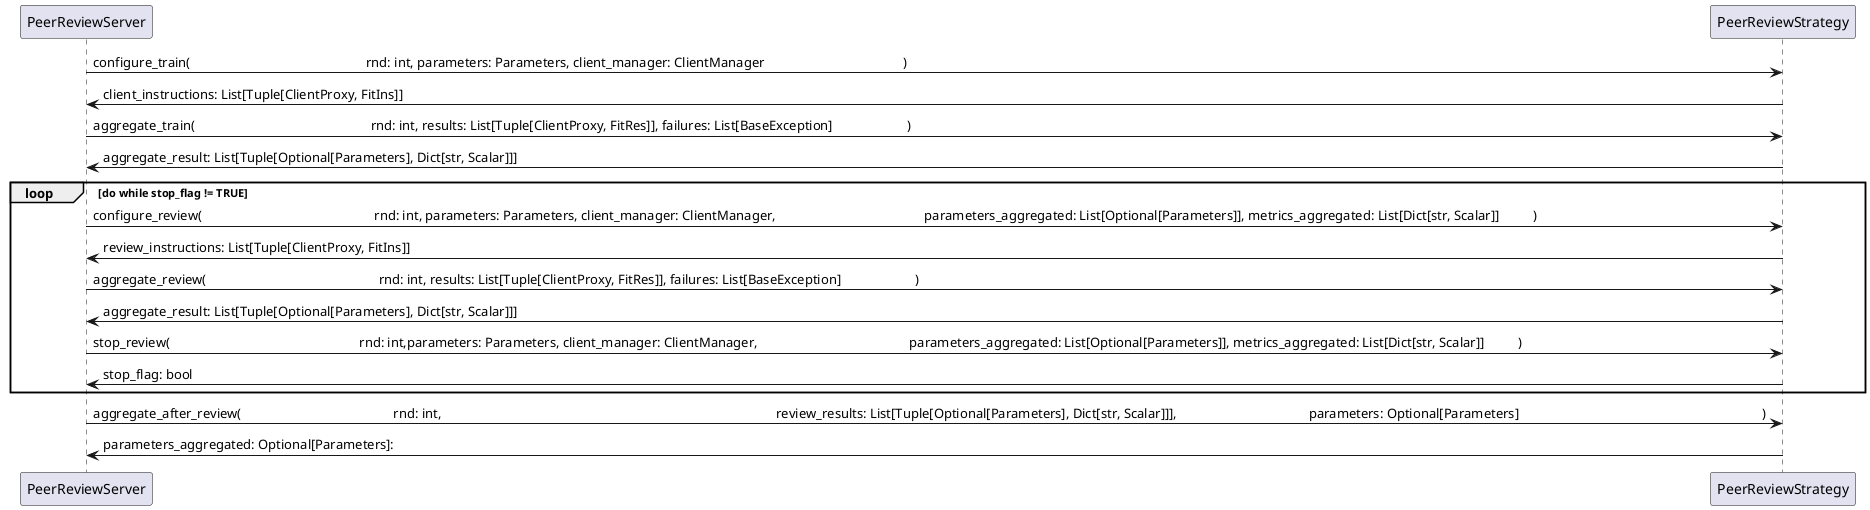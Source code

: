 @startuml seq_server_strategy
PeerReviewServer -> PeerReviewStrategy: configure_train(                                                \
    rnd: int, parameters: Parameters, client_manager: ClientManager                                         \
)
PeerReviewStrategy -> PeerReviewServer: client_instructions: List[Tuple[ClientProxy, FitIns]]
PeerReviewServer -> PeerReviewStrategy: aggregate_train(                                                \
    rnd: int, results: List[Tuple[ClientProxy, FitRes]], failures: List[BaseException]                      \
)
PeerReviewStrategy -> PeerReviewServer:                                                                 \
    aggregate_result: List[Tuple[Optional[Parameters], Dict[str, Scalar]]]
loop do while stop_flag != TRUE
    PeerReviewServer -> PeerReviewStrategy: configure_review(                                           \
        rnd: int, parameters: Parameters, client_manager: ClientManager,                                    \
        parameters_aggregated: List[Optional[Parameters]], metrics_aggregated: List[Dict[str, Scalar]]      \
    )
    PeerReviewStrategy -> PeerReviewServer: review_instructions: List[Tuple[ClientProxy, FitIns]]
    PeerReviewServer -> PeerReviewStrategy: aggregate_review(                                           \
        rnd: int, results: List[Tuple[ClientProxy, FitRes]], failures: List[BaseException]                  \
    )
    PeerReviewStrategy -> PeerReviewServer:                                                             \
        aggregate_result: List[Tuple[Optional[Parameters], Dict[str, Scalar]]]
    PeerReviewServer -> PeerReviewStrategy: stop_review(                                                \
        rnd: int,parameters: Parameters, client_manager: ClientManager,                                     \
        parameters_aggregated: List[Optional[Parameters]], metrics_aggregated: List[Dict[str, Scalar]]      \
    )
    PeerReviewStrategy -> PeerReviewServer: stop_flag: bool
end
PeerReviewServer -> PeerReviewStrategy: aggregate_after_review(                                         \
    rnd: int,                                                                                               \
    review_results: List[Tuple[Optional[Parameters], Dict[str, Scalar]]],                                   \
    parameters: Optional[Parameters]                                                                        \
)
PeerReviewStrategy -> PeerReviewServer: parameters_aggregated: Optional[Parameters]:
@enduml